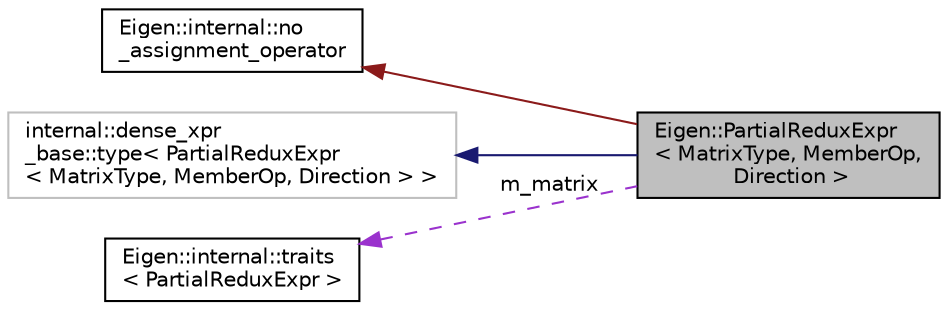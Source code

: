 digraph "Eigen::PartialReduxExpr&lt; MatrixType, MemberOp, Direction &gt;"
{
  edge [fontname="Helvetica",fontsize="10",labelfontname="Helvetica",labelfontsize="10"];
  node [fontname="Helvetica",fontsize="10",shape=record];
  rankdir="LR";
  Node1 [label="Eigen::PartialReduxExpr\l\< MatrixType, MemberOp,\l Direction \>",height=0.2,width=0.4,color="black", fillcolor="grey75", style="filled", fontcolor="black"];
  Node2 -> Node1 [dir="back",color="firebrick4",fontsize="10",style="solid",fontname="Helvetica"];
  Node2 [label="Eigen::internal::no\l_assignment_operator",height=0.2,width=0.4,color="black", fillcolor="white", style="filled",URL="$class_eigen_1_1internal_1_1no__assignment__operator.html"];
  Node3 -> Node1 [dir="back",color="midnightblue",fontsize="10",style="solid",fontname="Helvetica"];
  Node3 [label="internal::dense_xpr\l_base::type\< PartialReduxExpr\l\< MatrixType, MemberOp, Direction \> \>",height=0.2,width=0.4,color="grey75", fillcolor="white", style="filled"];
  Node4 -> Node1 [dir="back",color="darkorchid3",fontsize="10",style="dashed",label=" m_matrix" ,fontname="Helvetica"];
  Node4 [label="Eigen::internal::traits\l\< PartialReduxExpr \>",height=0.2,width=0.4,color="black", fillcolor="white", style="filled",URL="$struct_eigen_1_1internal_1_1traits.html"];
}

